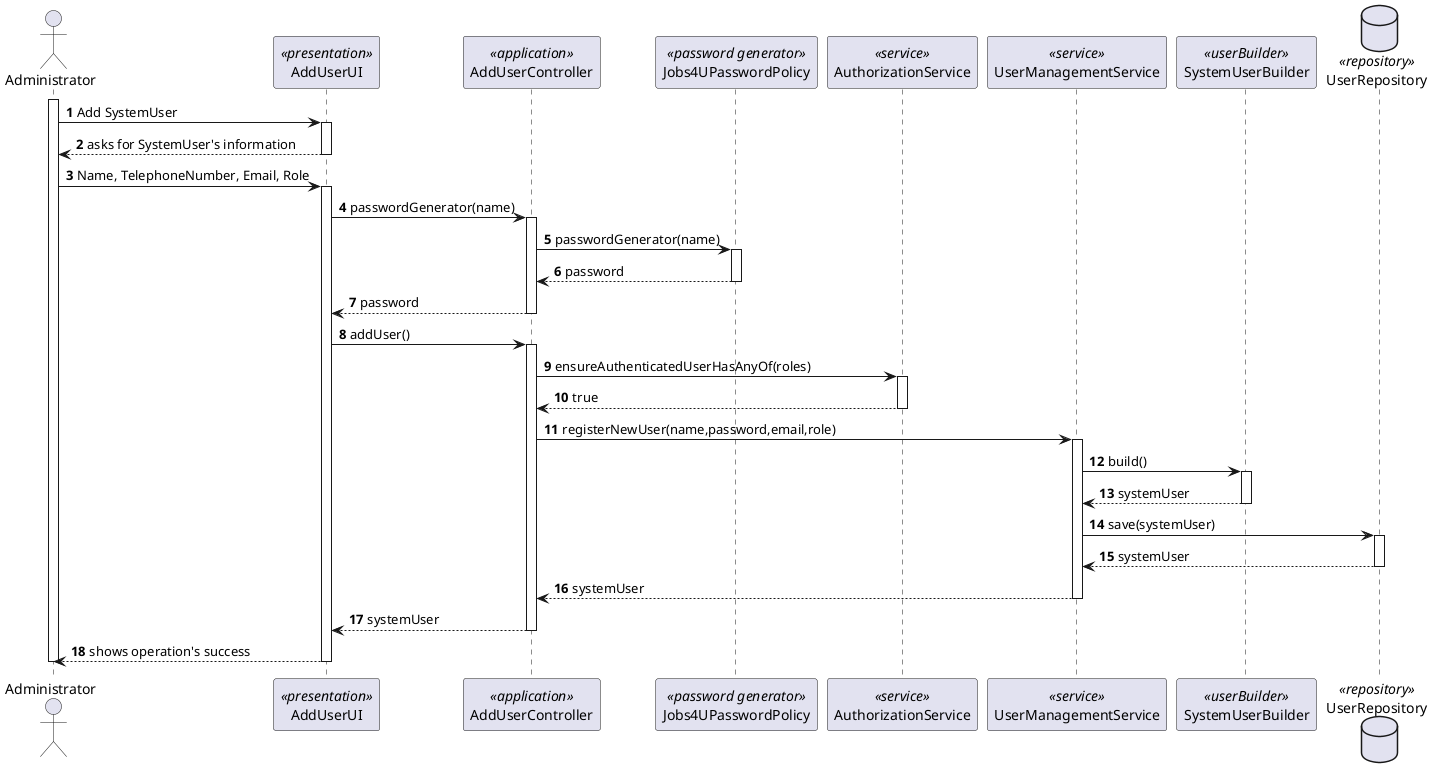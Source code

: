 @startuml
autonumber

actor Administrator

participant AddUserUI <<presentation>>
participant AddUserController<<application>>
participant Jobs4UPasswordPolicy <<password generator>>
participant AuthorizationService <<service>>
participant UserManagementService <<service>>
participant SystemUserBuilder <<userBuilder>>
database UserRepository <<repository>>




activate Administrator


    Administrator -> AddUserUI: Add SystemUser

        activate AddUserUI

    AddUserUI --> Administrator: asks for SystemUser's information

        deactivate AddUserUI

    Administrator -> AddUserUI: Name, TelephoneNumber, Email, Role

        activate AddUserUI

    AddUserUI -> AddUserController: passwordGenerator(name)

        activate AddUserController

    AddUserController -> Jobs4UPasswordPolicy: passwordGenerator(name)

        activate Jobs4UPasswordPolicy

    Jobs4UPasswordPolicy --> AddUserController: password

        deactivate Jobs4UPasswordPolicy

    AddUserController --> AddUserUI: password

        deactivate AddUserController

    AddUserUI -> AddUserController: addUser()

        activate AddUserController

    AddUserController -> AuthorizationService: ensureAuthenticatedUserHasAnyOf(roles)

        activate AuthorizationService

    AuthorizationService --> AddUserController: true

        deactivate AuthorizationService

    AddUserController -> UserManagementService: registerNewUser(name,password,email,role)

        activate UserManagementService

    UserManagementService -> SystemUserBuilder: build()
        activate SystemUserBuilder

    SystemUserBuilder --> UserManagementService: systemUser

        deactivate SystemUserBuilder

    UserManagementService -> UserRepository: save(systemUser)

        activate UserRepository

    UserRepository --> UserManagementService: systemUser

        deactivate UserRepository

    UserManagementService --> AddUserController: systemUser

        deactivate UserManagementService

    AddUserController --> AddUserUI: systemUser

        deactivate AddUserController

    AddUserUI --> Administrator : shows operation's success

        deactivate AddUserUI

        deactivate Administrator

@enduml